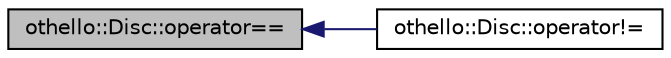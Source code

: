 digraph "othello::Disc::operator=="
{
  edge [fontname="Helvetica",fontsize="10",labelfontname="Helvetica",labelfontsize="10"];
  node [fontname="Helvetica",fontsize="10",shape=record];
  rankdir="LR";
  Node1 [label="othello::Disc::operator==",height=0.2,width=0.4,color="black", fillcolor="grey75", style="filled", fontcolor="black"];
  Node1 -> Node2 [dir="back",color="midnightblue",fontsize="10",style="solid",fontname="Helvetica"];
  Node2 [label="othello::Disc::operator!=",height=0.2,width=0.4,color="black", fillcolor="white", style="filled",URL="$da/d83/classothello_1_1_disc.html#a2654de63dac1904ca601642a1085ec08"];
}
